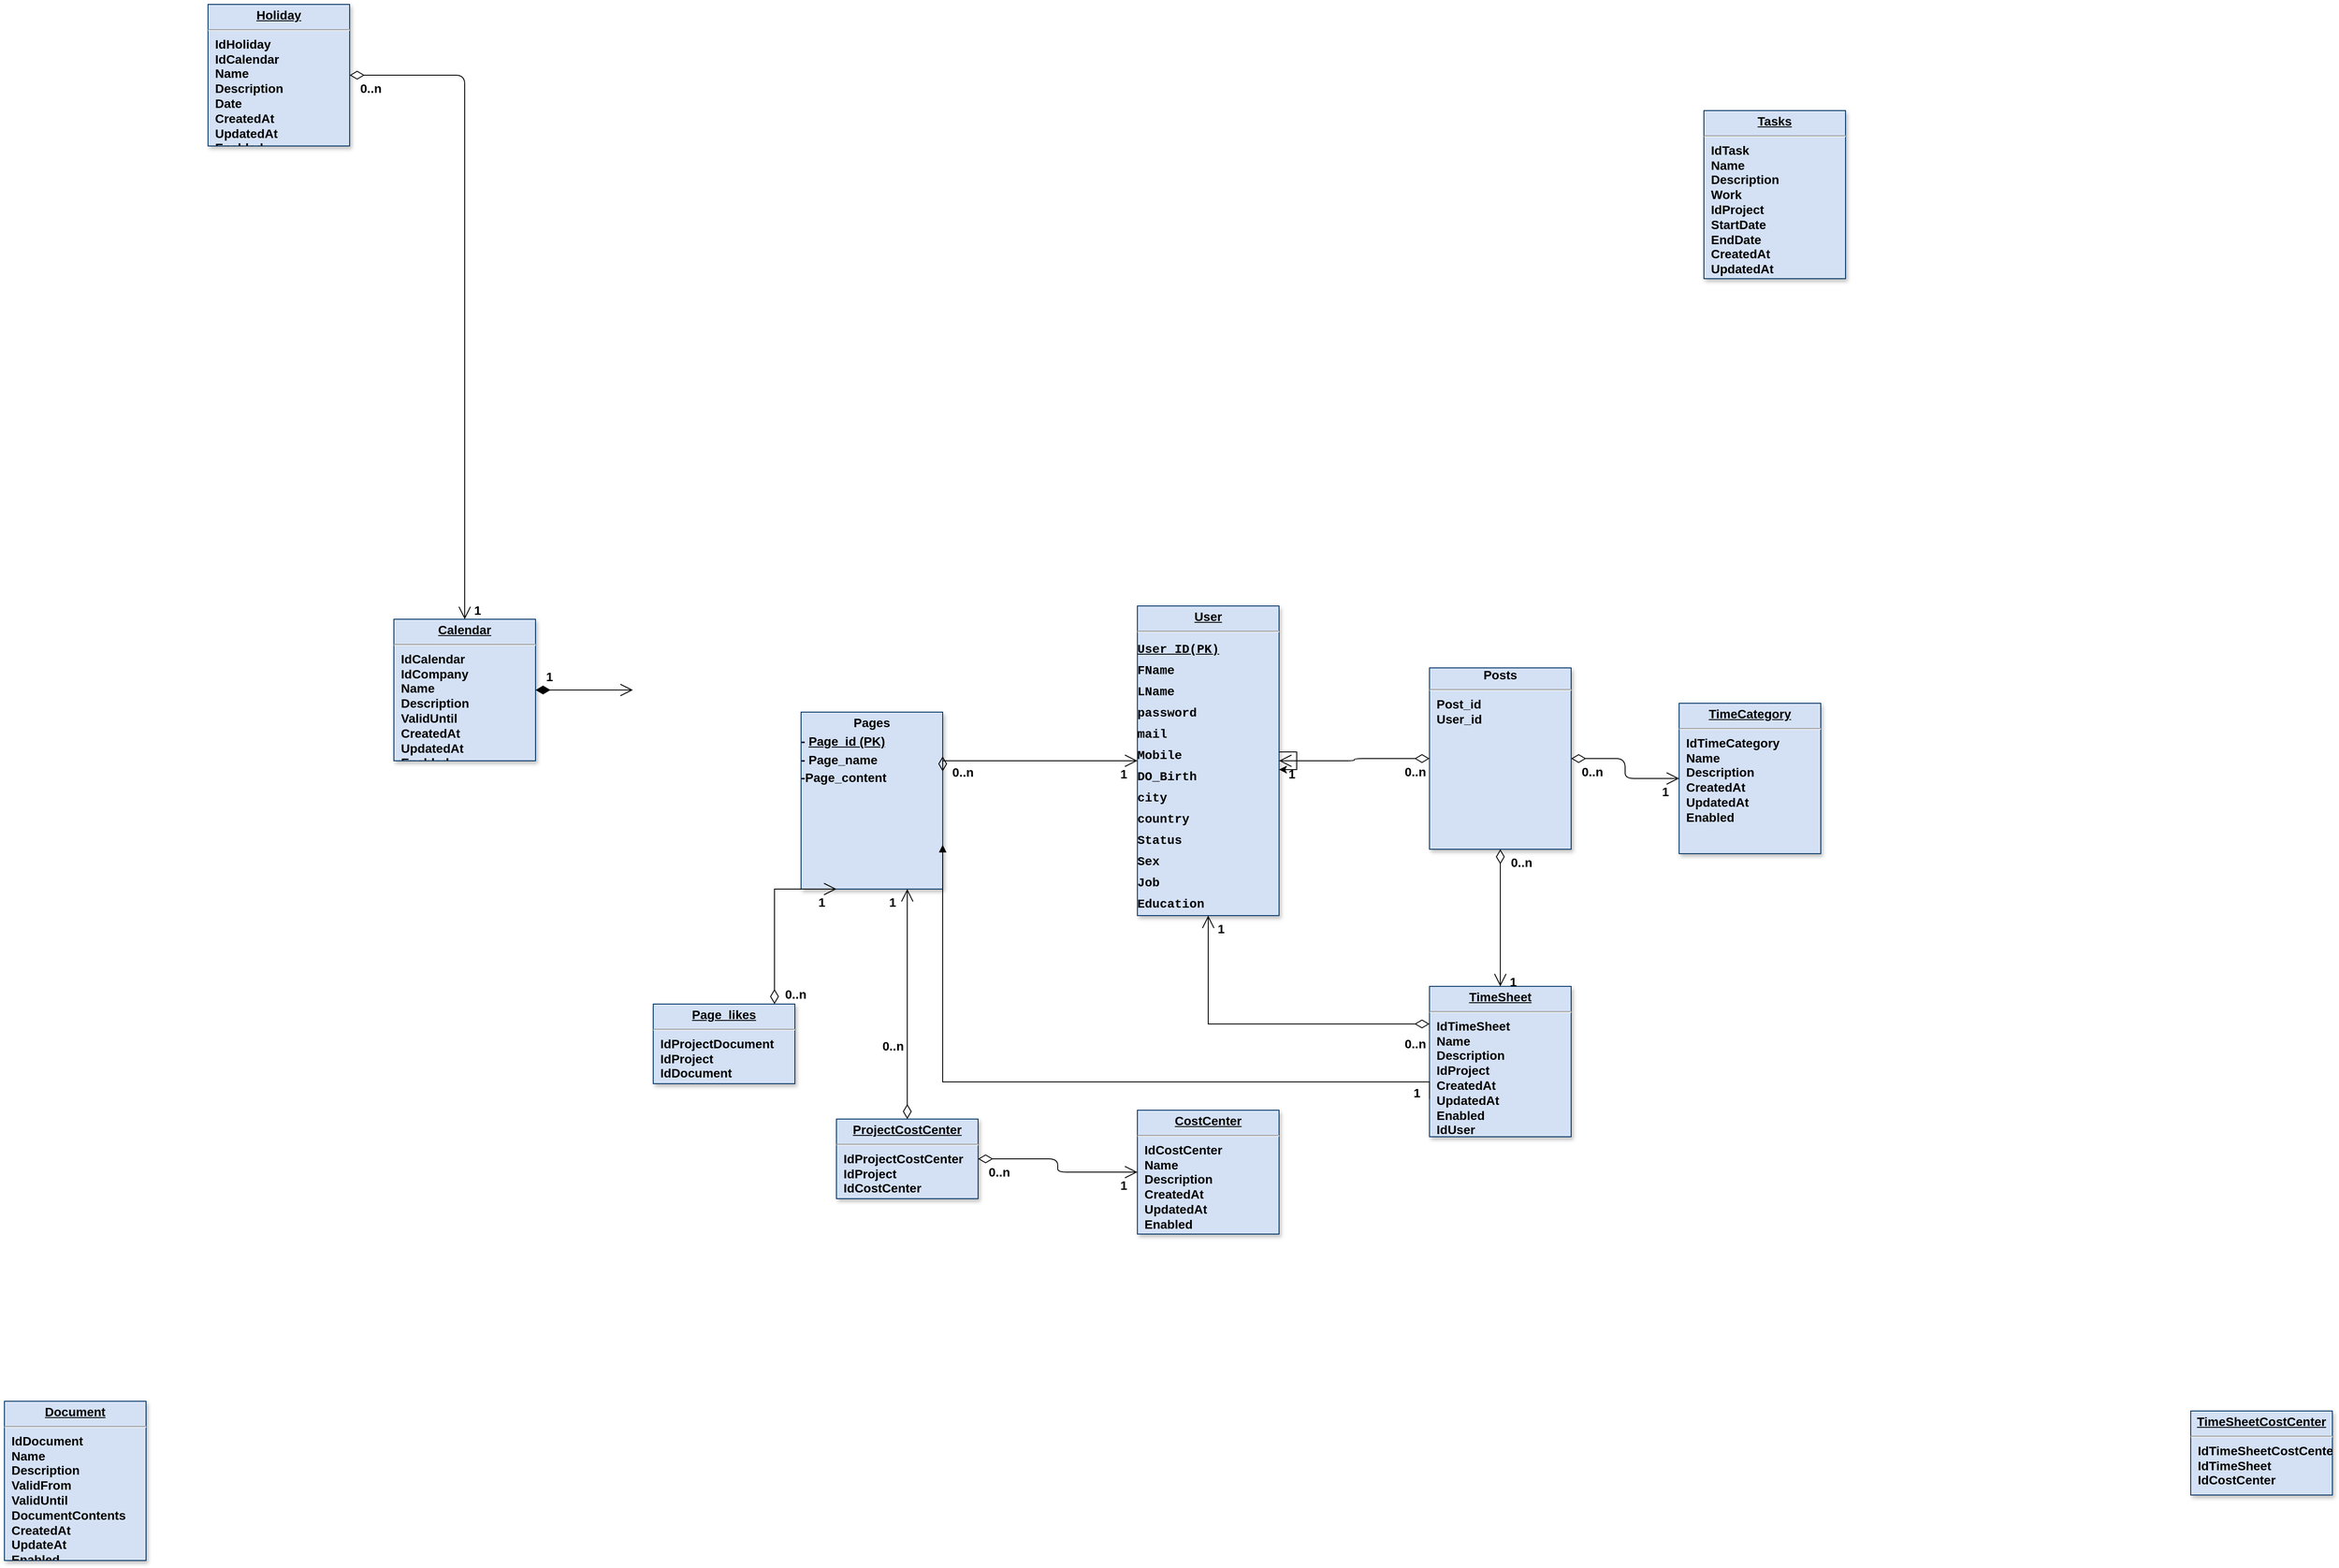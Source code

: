 <mxfile version="14.6.13" type="github">
  <diagram name="Page-1" id="efa7a0a1-bf9b-a30e-e6df-94a7791c09e9">
    <mxGraphModel dx="2250" dy="1883" grid="1" gridSize="10" guides="1" tooltips="1" connect="1" arrows="1" fold="1" page="1" pageScale="1" pageWidth="826" pageHeight="1169" background="#ffffff" math="0" shadow="0">
      <root>
        <mxCell id="0" />
        <mxCell id="1" parent="0" />
        <mxCell id="21" value="&lt;p style=&quot;margin: 4px 0px 0px; text-align: center; text-decoration: underline; font-size: 14px;&quot;&gt;&lt;strong style=&quot;font-size: 14px;&quot;&gt;Calendar&lt;/strong&gt;&lt;/p&gt;&lt;hr style=&quot;font-size: 14px;&quot;&gt;&lt;p style=&quot;margin: 0px 0px 0px 8px; font-size: 14px;&quot;&gt;IdCalendar&lt;/p&gt;&lt;p style=&quot;margin: 0px 0px 0px 8px; font-size: 14px;&quot;&gt;IdCompany&lt;/p&gt;&lt;p style=&quot;margin: 0px 0px 0px 8px; font-size: 14px;&quot;&gt;Name&lt;/p&gt;&lt;p style=&quot;margin: 0px 0px 0px 8px; font-size: 14px;&quot;&gt;Description&lt;/p&gt;&lt;p style=&quot;margin: 0px 0px 0px 8px; font-size: 14px;&quot;&gt;ValidUntil&lt;/p&gt;&lt;p style=&quot;margin: 0px 0px 0px 8px; font-size: 14px;&quot;&gt;CreatedAt&lt;/p&gt;&lt;p style=&quot;margin: 0px 0px 0px 8px; font-size: 14px;&quot;&gt;UpdatedAt&lt;/p&gt;&lt;p style=&quot;margin: 0px 0px 0px 8px; font-size: 14px;&quot;&gt;Enabled&lt;/p&gt;" style="verticalAlign=top;align=left;overflow=fill;fontSize=14;fontFamily=Helvetica;html=1;strokeColor=#003366;shadow=1;fillColor=#D4E1F5;fontStyle=1;labelBackgroundColor=none;" parent="1" vertex="1">
          <mxGeometry x="40.0" y="285.0" width="160" height="160" as="geometry" />
        </mxCell>
        <mxCell id="22" value="&lt;p style=&quot;margin: 4px 0px 0px ; text-align: center ; text-decoration: underline ; font-size: 14px&quot;&gt;&lt;font style=&quot;font-size: 14px&quot;&gt;&lt;span style=&quot;font-size: 14px&quot;&gt;User&lt;/span&gt;&lt;/font&gt;&lt;/p&gt;&lt;hr style=&quot;font-size: 14px&quot;&gt;&lt;div style=&quot;font-family: &amp;#34;consolas&amp;#34; , &amp;#34;courier new&amp;#34; , monospace ; line-height: 24px ; font-size: 14px&quot;&gt;&lt;font style=&quot;font-size: 14px&quot;&gt;&lt;u style=&quot;font-size: 14px&quot;&gt;&lt;span style=&quot;font-size: 14px&quot;&gt;User_ID(PK)&lt;/span&gt;&lt;/u&gt;&lt;/font&gt;&lt;/div&gt;&lt;div style=&quot;font-family: &amp;#34;consolas&amp;#34; , &amp;#34;courier new&amp;#34; , monospace ; line-height: 24px ; font-size: 14px&quot;&gt;&lt;font style=&quot;font-size: 14px&quot;&gt;&lt;span style=&quot;font-size: 14px&quot;&gt;FName&lt;/span&gt;&lt;/font&gt;&lt;/div&gt;&lt;div style=&quot;font-family: &amp;#34;consolas&amp;#34; , &amp;#34;courier new&amp;#34; , monospace ; line-height: 24px ; font-size: 14px&quot;&gt;&lt;font style=&quot;font-size: 14px&quot;&gt;&lt;span style=&quot;font-size: 14px&quot;&gt;LName&lt;/span&gt;&lt;/font&gt;&lt;/div&gt;&lt;div style=&quot;font-family: &amp;#34;consolas&amp;#34; , &amp;#34;courier new&amp;#34; , monospace ; line-height: 24px ; font-size: 14px&quot;&gt;&lt;font style=&quot;font-size: 14px&quot;&gt;&lt;span style=&quot;font-size: 14px&quot;&gt;password&amp;nbsp;&lt;/span&gt;&lt;/font&gt;&lt;/div&gt;&lt;div style=&quot;font-family: &amp;#34;consolas&amp;#34; , &amp;#34;courier new&amp;#34; , monospace ; line-height: 24px ; font-size: 14px&quot;&gt;&lt;font style=&quot;font-size: 14px&quot;&gt;&lt;span style=&quot;font-size: 14px&quot;&gt;mail&lt;/span&gt;&lt;/font&gt;&lt;/div&gt;&lt;div style=&quot;font-family: &amp;#34;consolas&amp;#34; , &amp;#34;courier new&amp;#34; , monospace ; line-height: 24px ; font-size: 14px&quot;&gt;&lt;font style=&quot;font-size: 14px&quot;&gt;&lt;span style=&quot;font-size: 14px&quot;&gt;Mobile&lt;/span&gt;&lt;/font&gt;&lt;/div&gt;&lt;div style=&quot;font-family: &amp;#34;consolas&amp;#34; , &amp;#34;courier new&amp;#34; , monospace ; line-height: 24px ; font-size: 14px&quot;&gt;&lt;font style=&quot;font-size: 14px&quot;&gt;&lt;span style=&quot;font-size: 14px&quot;&gt;DO_Birth&amp;nbsp;&lt;/span&gt;&lt;/font&gt;&lt;/div&gt;&lt;div style=&quot;font-family: &amp;#34;consolas&amp;#34; , &amp;#34;courier new&amp;#34; , monospace ; line-height: 24px ; font-size: 14px&quot;&gt;&lt;font style=&quot;font-size: 14px&quot;&gt;&lt;span style=&quot;font-size: 14px&quot;&gt;city&amp;nbsp;&lt;/span&gt;&lt;/font&gt;&lt;/div&gt;&lt;div style=&quot;font-family: &amp;#34;consolas&amp;#34; , &amp;#34;courier new&amp;#34; , monospace ; line-height: 24px ; font-size: 14px&quot;&gt;&lt;font style=&quot;font-size: 14px&quot;&gt;&lt;span style=&quot;font-size: 14px&quot;&gt;country&lt;/span&gt;&lt;/font&gt;&lt;/div&gt;&lt;div style=&quot;font-family: &amp;#34;consolas&amp;#34; , &amp;#34;courier new&amp;#34; , monospace ; line-height: 24px ; font-size: 14px&quot;&gt;&lt;font style=&quot;font-size: 14px&quot;&gt;&lt;span style=&quot;font-size: 14px&quot;&gt;Status&lt;/span&gt;&lt;/font&gt;&lt;/div&gt;&lt;div style=&quot;font-family: &amp;#34;consolas&amp;#34; , &amp;#34;courier new&amp;#34; , monospace ; line-height: 24px ; font-size: 14px&quot;&gt;&lt;font style=&quot;font-size: 14px&quot;&gt;&lt;span style=&quot;font-size: 14px&quot;&gt;Sex&amp;nbsp;&lt;/span&gt;&lt;/font&gt;&lt;/div&gt;&lt;div style=&quot;font-family: &amp;#34;consolas&amp;#34; , &amp;#34;courier new&amp;#34; , monospace ; line-height: 24px ; font-size: 14px&quot;&gt;&lt;font style=&quot;font-size: 14px&quot;&gt;&lt;span style=&quot;font-size: 14px&quot;&gt;Job&lt;/span&gt;&lt;/font&gt;&lt;/div&gt;&lt;div style=&quot;font-family: &amp;#34;consolas&amp;#34; , &amp;#34;courier new&amp;#34; , monospace ; line-height: 24px ; font-size: 14px&quot;&gt;&lt;font style=&quot;font-size: 14px&quot;&gt;&lt;span style=&quot;font-size: 14px&quot;&gt;Education&lt;/span&gt;&lt;/font&gt;&lt;/div&gt;" style="verticalAlign=top;align=left;overflow=fill;fontSize=14;fontFamily=Helvetica;html=1;strokeColor=#003366;shadow=1;fillColor=#D4E1F5;fontStyle=1;labelBackgroundColor=none;" parent="1" vertex="1">
          <mxGeometry x="880" y="270" width="160" height="350" as="geometry" />
        </mxCell>
        <mxCell id="25" value="&lt;p style=&quot;margin: 4px 0px 0px; text-align: center; text-decoration: underline; font-size: 14px;&quot;&gt;&lt;strong style=&quot;font-size: 14px;&quot;&gt;Holiday&lt;/strong&gt;&lt;/p&gt;&lt;hr style=&quot;font-size: 14px;&quot;&gt;&lt;p style=&quot;margin: 0px 0px 0px 8px; font-size: 14px;&quot;&gt;IdHoliday&lt;/p&gt;&lt;p style=&quot;margin: 0px 0px 0px 8px; font-size: 14px;&quot;&gt;IdCalendar&lt;/p&gt;&lt;p style=&quot;margin: 0px 0px 0px 8px; font-size: 14px;&quot;&gt;Name&lt;/p&gt;&lt;p style=&quot;margin: 0px 0px 0px 8px; font-size: 14px;&quot;&gt;Description&lt;/p&gt;&lt;p style=&quot;margin: 0px 0px 0px 8px; font-size: 14px;&quot;&gt;Date&lt;/p&gt;&lt;p style=&quot;margin: 0px 0px 0px 8px; font-size: 14px;&quot;&gt;CreatedAt&lt;/p&gt;&lt;p style=&quot;margin: 0px 0px 0px 8px; font-size: 14px;&quot;&gt;UpdatedAt&lt;/p&gt;&lt;p style=&quot;margin: 0px 0px 0px 8px; font-size: 14px;&quot;&gt;Enabled&lt;/p&gt;" style="verticalAlign=top;align=left;overflow=fill;fontSize=14;fontFamily=Helvetica;html=1;strokeColor=#003366;shadow=1;fillColor=#D4E1F5;fontStyle=1;labelBackgroundColor=none;" parent="1" vertex="1">
          <mxGeometry x="-170.0" y="-410.0" width="160" height="160" as="geometry" />
        </mxCell>
        <mxCell id="26" value="&lt;p style=&quot;margin: 4px 0px 0px; text-align: center; text-decoration: underline; font-size: 14px;&quot;&gt;&lt;strong style=&quot;font-size: 14px;&quot;&gt;TimeSheet&lt;/strong&gt;&lt;/p&gt;&lt;hr style=&quot;font-size: 14px;&quot;&gt;&lt;p style=&quot;margin: 0px 0px 0px 8px; font-size: 14px;&quot;&gt;IdTimeSheet&lt;/p&gt;&lt;p style=&quot;margin: 0px 0px 0px 8px; font-size: 14px;&quot;&gt;Name&lt;/p&gt;&lt;p style=&quot;margin: 0px 0px 0px 8px; font-size: 14px;&quot;&gt;Description&lt;/p&gt;&lt;p style=&quot;margin: 0px 0px 0px 8px; font-size: 14px;&quot;&gt;IdProject&lt;/p&gt;&lt;p style=&quot;margin: 0px 0px 0px 8px; font-size: 14px;&quot;&gt;CreatedAt&lt;/p&gt;&lt;p style=&quot;margin: 0px 0px 0px 8px; font-size: 14px;&quot;&gt;UpdatedAt&lt;/p&gt;&lt;p style=&quot;margin: 0px 0px 0px 8px; font-size: 14px;&quot;&gt;Enabled&lt;/p&gt;&lt;p style=&quot;margin: 0px 0px 0px 8px; font-size: 14px;&quot;&gt;IdUser&lt;/p&gt;" style="verticalAlign=top;align=left;overflow=fill;fontSize=14;fontFamily=Helvetica;html=1;strokeColor=#003366;shadow=1;fillColor=#D4E1F5;fontStyle=1;labelBackgroundColor=none;" parent="1" vertex="1">
          <mxGeometry x="1210" y="700" width="160" height="170" as="geometry" />
        </mxCell>
        <mxCell id="27" value="&lt;blockquote style=&quot;margin: 0px 0px 0px 40px ; border: none ; padding: 0px ; font-size: 14px&quot;&gt;&lt;/blockquote&gt;&lt;strong style=&quot;font-size: 14px&quot;&gt;&lt;div style=&quot;text-align: center&quot;&gt;&lt;strong&gt;Posts&lt;/strong&gt;&lt;/div&gt;&lt;/strong&gt;&lt;hr style=&quot;font-size: 14px&quot;&gt;&lt;p style=&quot;margin: 0px 0px 0px 8px ; font-size: 14px&quot;&gt;&lt;font style=&quot;font-size: 14px&quot;&gt;Post_id&amp;nbsp;&lt;/font&gt;&lt;/p&gt;&lt;p style=&quot;margin: 0px 0px 0px 8px ; font-size: 14px&quot;&gt;&lt;font style=&quot;font-size: 14px&quot;&gt;User_id&amp;nbsp;&lt;/font&gt;&lt;/p&gt;&lt;blockquote style=&quot;margin: 0px 0px 0px 40px ; border: none ; padding: 0px ; font-size: 14px&quot;&gt;&lt;/blockquote&gt;&lt;span style=&quot;font-size: 14px&quot;&gt;&lt;font style=&quot;font-size: 14px&quot;&gt;&amp;nbsp; &amp;nbsp;&lt;/font&gt;&lt;br style=&quot;font-size: 14px&quot;&gt;&lt;/span&gt;" style="verticalAlign=top;align=left;overflow=fill;fontSize=14;fontFamily=Helvetica;html=1;strokeColor=#003366;shadow=1;fillColor=#D4E1F5;fontStyle=1;labelBackgroundColor=none;" parent="1" vertex="1">
          <mxGeometry x="1210" y="340" width="160" height="205" as="geometry" />
        </mxCell>
        <mxCell id="28" value="&lt;p style=&quot;margin: 4px 0px 0px; text-align: center; text-decoration: underline; font-size: 14px;&quot;&gt;&lt;strong style=&quot;font-size: 14px;&quot;&gt;Document&lt;/strong&gt;&lt;/p&gt;&lt;hr style=&quot;font-size: 14px;&quot;&gt;&lt;p style=&quot;margin: 0px 0px 0px 8px; font-size: 14px;&quot;&gt;IdDocument&lt;/p&gt;&lt;p style=&quot;margin: 0px 0px 0px 8px; font-size: 14px;&quot;&gt;Name&lt;/p&gt;&lt;p style=&quot;margin: 0px 0px 0px 8px; font-size: 14px;&quot;&gt;Description&lt;/p&gt;&lt;p style=&quot;margin: 0px 0px 0px 8px; font-size: 14px;&quot;&gt;ValidFrom&lt;/p&gt;&lt;p style=&quot;margin: 0px 0px 0px 8px; font-size: 14px;&quot;&gt;ValidUntil&lt;/p&gt;&lt;p style=&quot;margin: 0px 0px 0px 8px; font-size: 14px;&quot;&gt;DocumentContents&lt;/p&gt;&lt;p style=&quot;margin: 0px 0px 0px 8px; font-size: 14px;&quot;&gt;CreatedAt&lt;/p&gt;&lt;p style=&quot;margin: 0px 0px 0px 8px; font-size: 14px;&quot;&gt;UpdateAt&lt;/p&gt;&lt;p style=&quot;margin: 0px 0px 0px 8px; font-size: 14px;&quot;&gt;Enabled&lt;/p&gt;" style="verticalAlign=top;align=left;overflow=fill;fontSize=14;fontFamily=Helvetica;html=1;strokeColor=#003366;shadow=1;fillColor=#D4E1F5;fontStyle=1;labelBackgroundColor=none;" parent="1" vertex="1">
          <mxGeometry x="-400.0" y="1169.0" width="160" height="180" as="geometry" />
        </mxCell>
        <mxCell id="29" value="&lt;p style=&quot;margin: 4px 0px 0px; text-align: center; font-size: 14px;&quot;&gt;&lt;font style=&quot;font-size: 14px;&quot;&gt;&lt;span style=&quot;font-size: 14px;&quot;&gt;Pages&lt;/span&gt;&lt;/font&gt;&lt;/p&gt;&lt;p style=&quot;margin: 4px 0px 0px; font-size: 14px;&quot;&gt;&lt;font style=&quot;font-size: 14px;&quot;&gt;&lt;span style=&quot;font-size: 14px;&quot;&gt;- &lt;u style=&quot;font-size: 14px;&quot;&gt;Page_id (PK)&lt;/u&gt;&lt;/span&gt;&lt;/font&gt;&lt;/p&gt;&lt;p style=&quot;margin: 4px 0px 0px; font-size: 14px;&quot;&gt;&lt;font style=&quot;font-size: 14px;&quot;&gt;&lt;span style=&quot;font-size: 14px;&quot;&gt;- Page_name&amp;nbsp;&lt;/span&gt;&lt;/font&gt;&lt;/p&gt;&lt;p style=&quot;margin: 4px 0px 0px; font-size: 14px;&quot;&gt;&lt;font style=&quot;font-size: 14px;&quot;&gt;&lt;font style=&quot;font-size: 14px;&quot;&gt;&lt;span style=&quot;font-size: 14px;&quot;&gt;-Page_conten&lt;/span&gt;&lt;/font&gt;&lt;span style=&quot;font-size: 14px;&quot;&gt;t&amp;nbsp;&lt;/span&gt;&lt;/font&gt;&lt;/p&gt;" style="verticalAlign=top;align=left;overflow=fill;fontSize=14;fontFamily=Helvetica;html=1;strokeColor=#003366;shadow=1;fillColor=#D4E1F5;fontStyle=1;labelBackgroundColor=none;" parent="1" vertex="1">
          <mxGeometry x="500.0" y="390.0" width="160" height="200" as="geometry" />
        </mxCell>
        <mxCell id="30" value="&lt;p style=&quot;margin: 4px 0px 0px; text-align: center; text-decoration: underline; font-size: 14px;&quot;&gt;&lt;strong style=&quot;font-size: 14px;&quot;&gt;TimeCategory&lt;/strong&gt;&lt;/p&gt;&lt;hr style=&quot;font-size: 14px;&quot;&gt;&lt;p style=&quot;margin: 0px 0px 0px 8px; font-size: 14px;&quot;&gt;IdTimeCategory&lt;/p&gt;&lt;p style=&quot;margin: 0px 0px 0px 8px; font-size: 14px;&quot;&gt;Name&lt;/p&gt;&lt;p style=&quot;margin: 0px 0px 0px 8px; font-size: 14px;&quot;&gt;Description&lt;/p&gt;&lt;p style=&quot;margin: 0px 0px 0px 8px; font-size: 14px;&quot;&gt;CreatedAt&lt;/p&gt;&lt;p style=&quot;margin: 0px 0px 0px 8px; font-size: 14px;&quot;&gt;UpdatedAt&lt;/p&gt;&lt;p style=&quot;margin: 0px 0px 0px 8px; font-size: 14px;&quot;&gt;Enabled&lt;/p&gt;" style="verticalAlign=top;align=left;overflow=fill;fontSize=14;fontFamily=Helvetica;html=1;strokeColor=#003366;shadow=1;fillColor=#D4E1F5;fontStyle=1;labelBackgroundColor=none;" parent="1" vertex="1">
          <mxGeometry x="1492" y="380" width="160" height="170" as="geometry" />
        </mxCell>
        <mxCell id="31" value="&lt;p style=&quot;margin: 4px 0px 0px; text-align: center; text-decoration: underline; font-size: 14px;&quot;&gt;&lt;strong style=&quot;font-size: 14px;&quot;&gt;TimeSheetCostCenter&lt;/strong&gt;&lt;/p&gt;&lt;hr style=&quot;font-size: 14px;&quot;&gt;&lt;p style=&quot;margin: 0px 0px 0px 8px; font-size: 14px;&quot;&gt;IdTimeSheetCostCenter&lt;/p&gt;&lt;p style=&quot;margin: 0px 0px 0px 8px; font-size: 14px;&quot;&gt;IdTimeSheet&lt;/p&gt;&lt;p style=&quot;margin: 0px 0px 0px 8px; font-size: 14px;&quot;&gt;IdCostCenter&lt;/p&gt;" style="verticalAlign=top;align=left;overflow=fill;fontSize=14;fontFamily=Helvetica;html=1;strokeColor=#003366;shadow=1;fillColor=#D4E1F5;fontStyle=1;labelBackgroundColor=none;" parent="1" vertex="1">
          <mxGeometry x="2070" y="1180.0" width="160" height="95" as="geometry" />
        </mxCell>
        <mxCell id="32" value="&lt;p style=&quot;margin: 4px 0px 0px; text-align: center; text-decoration: underline; font-size: 14px;&quot;&gt;&lt;strong style=&quot;font-size: 14px;&quot;&gt;CostCenter&lt;/strong&gt;&lt;/p&gt;&lt;hr style=&quot;font-size: 14px;&quot;&gt;&lt;p style=&quot;margin: 0px 0px 0px 8px; font-size: 14px;&quot;&gt;IdCostCenter&lt;/p&gt;&lt;p style=&quot;margin: 0px 0px 0px 8px; font-size: 14px;&quot;&gt;Name&lt;/p&gt;&lt;p style=&quot;margin: 0px 0px 0px 8px; font-size: 14px;&quot;&gt;Description&lt;/p&gt;&lt;p style=&quot;margin: 0px 0px 0px 8px; font-size: 14px;&quot;&gt;CreatedAt&lt;/p&gt;&lt;p style=&quot;margin: 0px 0px 0px 8px; font-size: 14px;&quot;&gt;UpdatedAt&lt;/p&gt;&lt;p style=&quot;margin: 0px 0px 0px 8px; font-size: 14px;&quot;&gt;Enabled&lt;/p&gt;" style="verticalAlign=top;align=left;overflow=fill;fontSize=14;fontFamily=Helvetica;html=1;strokeColor=#003366;shadow=1;fillColor=#D4E1F5;fontStyle=1;labelBackgroundColor=none;" parent="1" vertex="1">
          <mxGeometry x="880.0" y="840.0" width="160" height="140" as="geometry" />
        </mxCell>
        <mxCell id="33" value="&lt;p style=&quot;margin: 4px 0px 0px; text-align: center; text-decoration: underline; font-size: 14px;&quot;&gt;&lt;strong style=&quot;font-size: 14px;&quot;&gt;ProjectCostCenter&lt;/strong&gt;&lt;/p&gt;&lt;hr style=&quot;font-size: 14px;&quot;&gt;&lt;p style=&quot;margin: 0px 0px 0px 8px; font-size: 14px;&quot;&gt;IdProjectCostCenter&lt;/p&gt;&lt;p style=&quot;margin: 0px 0px 0px 8px; font-size: 14px;&quot;&gt;IdProject&lt;/p&gt;&lt;p style=&quot;margin: 0px 0px 0px 8px; font-size: 14px;&quot;&gt;IdCostCenter&lt;/p&gt;" style="verticalAlign=top;align=left;overflow=fill;fontSize=14;fontFamily=Helvetica;html=1;strokeColor=#003366;shadow=1;fillColor=#D4E1F5;fontStyle=1;labelBackgroundColor=none;" parent="1" vertex="1">
          <mxGeometry x="540" y="850.0" width="160" height="90" as="geometry" />
        </mxCell>
        <mxCell id="34" value="&lt;p style=&quot;margin: 4px 0px 0px ; text-align: center ; text-decoration: underline ; font-size: 14px&quot;&gt;&lt;strong style=&quot;font-size: 14px&quot;&gt;Page_likes&lt;/strong&gt;&lt;/p&gt;&lt;hr style=&quot;font-size: 14px&quot;&gt;&lt;p style=&quot;margin: 0px 0px 0px 8px ; font-size: 14px&quot;&gt;IdProjectDocument&lt;/p&gt;&lt;p style=&quot;margin: 0px 0px 0px 8px ; font-size: 14px&quot;&gt;IdProject&lt;/p&gt;&lt;p style=&quot;margin: 0px 0px 0px 8px ; font-size: 14px&quot;&gt;IdDocument&lt;/p&gt;" style="verticalAlign=top;align=left;overflow=fill;fontSize=14;fontFamily=Helvetica;html=1;strokeColor=#003366;shadow=1;fillColor=#D4E1F5;fontStyle=1;labelBackgroundColor=none;" parent="1" vertex="1">
          <mxGeometry x="333.0" y="720.0" width="160" height="90" as="geometry" />
        </mxCell>
        <mxCell id="35" value="&lt;p style=&quot;margin: 4px 0px 0px; text-align: center; text-decoration: underline; font-size: 14px;&quot;&gt;&lt;strong style=&quot;font-size: 14px;&quot;&gt;Tasks&lt;/strong&gt;&lt;/p&gt;&lt;hr style=&quot;font-size: 14px;&quot;&gt;&lt;p style=&quot;margin: 0px 0px 0px 8px; font-size: 14px;&quot;&gt;IdTask&lt;/p&gt;&lt;p style=&quot;margin: 0px 0px 0px 8px; font-size: 14px;&quot;&gt;Name&lt;/p&gt;&lt;p style=&quot;margin: 0px 0px 0px 8px; font-size: 14px;&quot;&gt;Description&lt;/p&gt;&lt;p style=&quot;margin: 0px 0px 0px 8px; font-size: 14px;&quot;&gt;Work&lt;/p&gt;&lt;p style=&quot;margin: 0px 0px 0px 8px; font-size: 14px;&quot;&gt;IdProject&lt;/p&gt;&lt;p style=&quot;margin: 0px 0px 0px 8px; font-size: 14px;&quot;&gt;StartDate&lt;/p&gt;&lt;p style=&quot;margin: 0px 0px 0px 8px; font-size: 14px;&quot;&gt;EndDate&lt;/p&gt;&lt;p style=&quot;margin: 0px 0px 0px 8px; font-size: 14px;&quot;&gt;CreatedAt&lt;/p&gt;&lt;p style=&quot;margin: 0px 0px 0px 8px; font-size: 14px;&quot;&gt;UpdatedAt&lt;/p&gt;&lt;p style=&quot;margin: 0px 0px 0px 8px; font-size: 14px;&quot;&gt;Enabled&lt;/p&gt;" style="verticalAlign=top;align=left;overflow=fill;fontSize=14;fontFamily=Helvetica;html=1;strokeColor=#003366;shadow=1;fillColor=#D4E1F5;fontStyle=1;labelBackgroundColor=none;" parent="1" vertex="1">
          <mxGeometry x="1520" y="-290.0" width="160" height="190" as="geometry" />
        </mxCell>
        <mxCell id="48" value="" style="endArrow=open;endSize=12;startArrow=diamondThin;startSize=14;startFill=0;edgeStyle=orthogonalEdgeStyle;exitX=1;exitY=0.25;rounded=0;fontSize=14;fontStyle=1;labelBackgroundColor=none;" parent="1" source="29" target="22" edge="1">
          <mxGeometry x="769.36" y="450" as="geometry">
            <mxPoint x="769.36" y="450" as="sourcePoint" />
            <mxPoint x="929.36" y="450" as="targetPoint" />
            <Array as="points">
              <mxPoint x="660" y="445" />
            </Array>
          </mxGeometry>
        </mxCell>
        <mxCell id="49" value="0..n" style="resizable=0;align=left;verticalAlign=top;labelBackgroundColor=none;fontSize=14;strokeColor=#003366;shadow=1;fillColor=#D4E1F5;fontStyle=1" parent="48" connectable="0" vertex="1">
          <mxGeometry x="-1" relative="1" as="geometry">
            <mxPoint x="8.92" y="3.04" as="offset" />
          </mxGeometry>
        </mxCell>
        <mxCell id="50" value="1" style="resizable=0;align=right;verticalAlign=top;labelBackgroundColor=none;fontSize=14;strokeColor=#003366;shadow=1;fillColor=#D4E1F5;fontStyle=1" parent="48" connectable="0" vertex="1">
          <mxGeometry x="1" relative="1" as="geometry">
            <mxPoint x="-10" as="offset" />
          </mxGeometry>
        </mxCell>
        <mxCell id="54" value="" style="endArrow=open;endSize=12;startArrow=diamondThin;startSize=14;startFill=0;edgeStyle=orthogonalEdgeStyle;exitX=0;exitY=0.25;rounded=0;fontSize=14;fontStyle=1;labelBackgroundColor=none;" parent="1" source="26" target="22" edge="1">
          <mxGeometry x="1209.36" y="170" as="geometry">
            <mxPoint x="1209.36" y="170" as="sourcePoint" />
            <mxPoint x="1369.36" y="170" as="targetPoint" />
          </mxGeometry>
        </mxCell>
        <mxCell id="55" value="0..n" style="resizable=0;align=left;verticalAlign=top;labelBackgroundColor=none;fontSize=14;strokeColor=#003366;shadow=1;fillColor=#D4E1F5;fontStyle=1" parent="54" connectable="0" vertex="1">
          <mxGeometry x="-1" relative="1" as="geometry">
            <mxPoint x="-30" y="7.5" as="offset" />
          </mxGeometry>
        </mxCell>
        <mxCell id="56" value="1" style="resizable=0;align=right;verticalAlign=top;labelBackgroundColor=none;fontSize=14;strokeColor=#003366;shadow=1;fillColor=#D4E1F5;fontStyle=1" parent="54" connectable="0" vertex="1">
          <mxGeometry x="1" relative="1" as="geometry">
            <mxPoint x="20" as="offset" />
          </mxGeometry>
        </mxCell>
        <mxCell id="57" value="" style="endArrow=open;endSize=12;startArrow=diamondThin;startSize=14;startFill=0;edgeStyle=orthogonalEdgeStyle;fontSize=14;fontStyle=1;labelBackgroundColor=none;" parent="1" source="27" target="26" edge="1">
          <mxGeometry x="1269.36" y="180" as="geometry">
            <mxPoint x="1269.36" y="180" as="sourcePoint" />
            <mxPoint x="1429.36" y="180" as="targetPoint" />
          </mxGeometry>
        </mxCell>
        <mxCell id="58" value="0..n" style="resizable=0;align=left;verticalAlign=top;labelBackgroundColor=none;fontSize=14;strokeColor=#003366;shadow=1;fillColor=#D4E1F5;fontStyle=1" parent="57" connectable="0" vertex="1">
          <mxGeometry x="-1" relative="1" as="geometry">
            <mxPoint x="10" as="offset" />
          </mxGeometry>
        </mxCell>
        <mxCell id="59" value="1" style="resizable=0;align=right;verticalAlign=top;labelBackgroundColor=none;fontSize=14;strokeColor=#003366;shadow=1;fillColor=#D4E1F5;fontStyle=1" parent="57" connectable="0" vertex="1">
          <mxGeometry x="1" relative="1" as="geometry">
            <mxPoint x="20" y="-20" as="offset" />
          </mxGeometry>
        </mxCell>
        <mxCell id="63" value="" style="endArrow=open;endSize=12;startArrow=diamondThin;startSize=14;startFill=0;edgeStyle=orthogonalEdgeStyle;entryX=0.75;entryY=1;fontSize=14;fontStyle=1;labelBackgroundColor=none;" parent="1" source="33" target="29" edge="1">
          <mxGeometry x="479.36" y="790" as="geometry">
            <mxPoint x="479.36" y="790" as="sourcePoint" />
            <mxPoint x="639.36" y="790" as="targetPoint" />
          </mxGeometry>
        </mxCell>
        <mxCell id="64" value="0..n" style="resizable=0;align=left;verticalAlign=top;labelBackgroundColor=none;fontSize=14;strokeColor=#003366;shadow=1;fillColor=#D4E1F5;fontStyle=1" parent="63" connectable="0" vertex="1">
          <mxGeometry x="-1" relative="1" as="geometry">
            <mxPoint x="-30" y="-97.5" as="offset" />
          </mxGeometry>
        </mxCell>
        <mxCell id="65" value="1" style="resizable=0;align=right;verticalAlign=top;labelBackgroundColor=none;fontSize=14;strokeColor=#003366;shadow=1;fillColor=#D4E1F5;fontStyle=1" parent="63" connectable="0" vertex="1">
          <mxGeometry x="1" relative="1" as="geometry">
            <mxPoint x="-11.08" as="offset" />
          </mxGeometry>
        </mxCell>
        <mxCell id="66" value="" style="endArrow=open;endSize=12;startArrow=diamondThin;startSize=14;startFill=0;edgeStyle=orthogonalEdgeStyle;fontSize=14;fontStyle=1;labelBackgroundColor=none;" parent="1" source="33" target="32" edge="1">
          <mxGeometry x="469.36" y="526.16" as="geometry">
            <mxPoint x="469.36" y="526.16" as="sourcePoint" />
            <mxPoint x="980" y="1061.16" as="targetPoint" />
          </mxGeometry>
        </mxCell>
        <mxCell id="67" value="0..n" style="resizable=0;align=left;verticalAlign=top;labelBackgroundColor=none;fontSize=14;strokeColor=#003366;shadow=1;fillColor=#D4E1F5;fontStyle=1" parent="66" connectable="0" vertex="1">
          <mxGeometry x="-1" relative="1" as="geometry">
            <mxPoint x="10" as="offset" />
          </mxGeometry>
        </mxCell>
        <mxCell id="68" value="1" style="resizable=0;align=right;verticalAlign=top;labelBackgroundColor=none;fontSize=14;strokeColor=#003366;shadow=1;fillColor=#D4E1F5;fontStyle=1" parent="66" connectable="0" vertex="1">
          <mxGeometry x="1" relative="1" as="geometry">
            <mxPoint x="-10" as="offset" />
          </mxGeometry>
        </mxCell>
        <mxCell id="72" value="" style="endArrow=open;endSize=12;startArrow=diamondThin;startSize=14;startFill=0;edgeStyle=orthogonalEdgeStyle;entryX=0.25;entryY=1;rounded=0;fontSize=14;fontStyle=1;labelBackgroundColor=none;" parent="1" source="34" target="29" edge="1">
          <mxGeometry x="419.36" y="820" as="geometry">
            <mxPoint x="419.36" y="820" as="sourcePoint" />
            <mxPoint x="579.36" y="820" as="targetPoint" />
            <Array as="points">
              <mxPoint x="470" y="590" />
            </Array>
          </mxGeometry>
        </mxCell>
        <mxCell id="73" value="0..n" style="resizable=0;align=left;verticalAlign=top;labelBackgroundColor=none;fontSize=14;strokeColor=#003366;shadow=1;fillColor=#D4E1F5;fontStyle=1" parent="72" connectable="0" vertex="1">
          <mxGeometry x="-1" relative="1" as="geometry">
            <mxPoint x="10" y="-26.16" as="offset" />
          </mxGeometry>
        </mxCell>
        <mxCell id="74" value="1" style="resizable=0;align=right;verticalAlign=top;labelBackgroundColor=none;fontSize=14;strokeColor=#003366;shadow=1;fillColor=#D4E1F5;fontStyle=1" parent="72" connectable="0" vertex="1">
          <mxGeometry x="1" relative="1" as="geometry">
            <mxPoint x="-11.08" as="offset" />
          </mxGeometry>
        </mxCell>
        <mxCell id="78" value="" style="endArrow=open;endSize=12;startArrow=diamondThin;startSize=14;startFill=0;edgeStyle=orthogonalEdgeStyle;fontSize=14;fontStyle=1;labelBackgroundColor=none;" parent="1" source="27" target="30" edge="1">
          <mxGeometry x="1309.36" y="540" as="geometry">
            <mxPoint x="1309.36" y="540" as="sourcePoint" />
            <mxPoint x="1469.36" y="540" as="targetPoint" />
          </mxGeometry>
        </mxCell>
        <mxCell id="79" value="0..n" style="resizable=0;align=left;verticalAlign=top;labelBackgroundColor=none;fontSize=14;strokeColor=#003366;shadow=1;fillColor=#D4E1F5;fontStyle=1" parent="78" connectable="0" vertex="1">
          <mxGeometry x="-1" relative="1" as="geometry">
            <mxPoint x="10" as="offset" />
          </mxGeometry>
        </mxCell>
        <mxCell id="80" value="1" style="resizable=0;align=right;verticalAlign=top;labelBackgroundColor=none;fontSize=14;strokeColor=#003366;shadow=1;fillColor=#D4E1F5;fontStyle=1" parent="78" connectable="0" vertex="1">
          <mxGeometry x="1" relative="1" as="geometry">
            <mxPoint x="-10" as="offset" />
          </mxGeometry>
        </mxCell>
        <mxCell id="84" value="" style="endArrow=open;endSize=12;startArrow=diamondThin;startSize=14;startFill=0;edgeStyle=orthogonalEdgeStyle;fontSize=14;fontStyle=1;labelBackgroundColor=none;" parent="1" source="27" target="22" edge="1">
          <mxGeometry x="1389.36" y="130" as="geometry">
            <mxPoint x="1389.36" y="130" as="sourcePoint" />
            <mxPoint x="1549.36" y="130" as="targetPoint" />
          </mxGeometry>
        </mxCell>
        <mxCell id="85" value="0..n" style="resizable=0;align=left;verticalAlign=top;labelBackgroundColor=none;fontSize=14;strokeColor=#003366;shadow=1;fillColor=#D4E1F5;fontStyle=1" parent="84" connectable="0" vertex="1">
          <mxGeometry x="-1" relative="1" as="geometry">
            <mxPoint x="-30" as="offset" />
          </mxGeometry>
        </mxCell>
        <mxCell id="86" value="1" style="resizable=0;align=right;verticalAlign=top;labelBackgroundColor=none;fontSize=14;strokeColor=#003366;shadow=1;fillColor=#D4E1F5;fontStyle=1" parent="84" connectable="0" vertex="1">
          <mxGeometry x="1" relative="1" as="geometry">
            <mxPoint x="20" y="2.728e-13" as="offset" />
          </mxGeometry>
        </mxCell>
        <mxCell id="90" value="" style="endArrow=open;endSize=12;startArrow=diamondThin;startSize=14;startFill=0;edgeStyle=orthogonalEdgeStyle;fontSize=14;fontStyle=1;labelBackgroundColor=none;" parent="1" source="25" target="21" edge="1">
          <mxGeometry x="620" y="340" as="geometry">
            <mxPoint x="620" y="340" as="sourcePoint" />
            <mxPoint x="780" y="340" as="targetPoint" />
          </mxGeometry>
        </mxCell>
        <mxCell id="91" value="0..n" style="resizable=0;align=left;verticalAlign=top;labelBackgroundColor=none;fontSize=14;strokeColor=#003366;shadow=1;fillColor=#D4E1F5;fontStyle=1" parent="90" connectable="0" vertex="1">
          <mxGeometry x="-1" relative="1" as="geometry">
            <mxPoint x="10" as="offset" />
          </mxGeometry>
        </mxCell>
        <mxCell id="92" value="1" style="resizable=0;align=right;verticalAlign=top;labelBackgroundColor=none;fontSize=14;strokeColor=#003366;shadow=1;fillColor=#D4E1F5;fontStyle=1" parent="90" connectable="0" vertex="1">
          <mxGeometry x="1" relative="1" as="geometry">
            <mxPoint x="20" y="-25.0" as="offset" />
          </mxGeometry>
        </mxCell>
        <mxCell id="103" value="1" style="endArrow=open;endSize=12;startArrow=diamondThin;startSize=14;startFill=1;edgeStyle=orthogonalEdgeStyle;align=left;verticalAlign=bottom;fontSize=14;fontStyle=1;labelBackgroundColor=none;" parent="1" source="21" edge="1">
          <mxGeometry x="-0.818" y="5.0" relative="1" as="geometry">
            <mxPoint x="80" y="510" as="sourcePoint" />
            <mxPoint x="310" y="365" as="targetPoint" />
            <mxPoint as="offset" />
          </mxGeometry>
        </mxCell>
        <mxCell id="113" value="" style="endArrow=block;endFill=1;edgeStyle=orthogonalEdgeStyle;align=left;verticalAlign=top;entryX=1;entryY=0.75;exitX=0;exitY=0.75;rounded=0;fontSize=14;fontStyle=1;labelBackgroundColor=none;" parent="1" source="26" target="29" edge="1">
          <mxGeometry x="-1" relative="1" as="geometry">
            <mxPoint x="910" y="840" as="sourcePoint" />
            <mxPoint x="1070" y="840" as="targetPoint" />
            <Array as="points">
              <mxPoint x="1210" y="808" />
              <mxPoint x="660" y="808" />
            </Array>
          </mxGeometry>
        </mxCell>
        <mxCell id="114" value="1" style="resizable=0;align=left;verticalAlign=bottom;labelBackgroundColor=none;fontSize=14;fontStyle=1" parent="113" connectable="0" vertex="1">
          <mxGeometry x="-1" relative="1" as="geometry">
            <mxPoint x="-20.0" y="2.5" as="offset" />
          </mxGeometry>
        </mxCell>
        <mxCell id="GmQorms077pE3O6Xw-ek-114" style="edgeStyle=orthogonalEdgeStyle;rounded=0;orthogonalLoop=1;jettySize=auto;html=1;fontSize=14;fontStyle=1;labelBackgroundColor=none;" edge="1" parent="1" source="22" target="22">
          <mxGeometry relative="1" as="geometry" />
        </mxCell>
      </root>
    </mxGraphModel>
  </diagram>
</mxfile>
